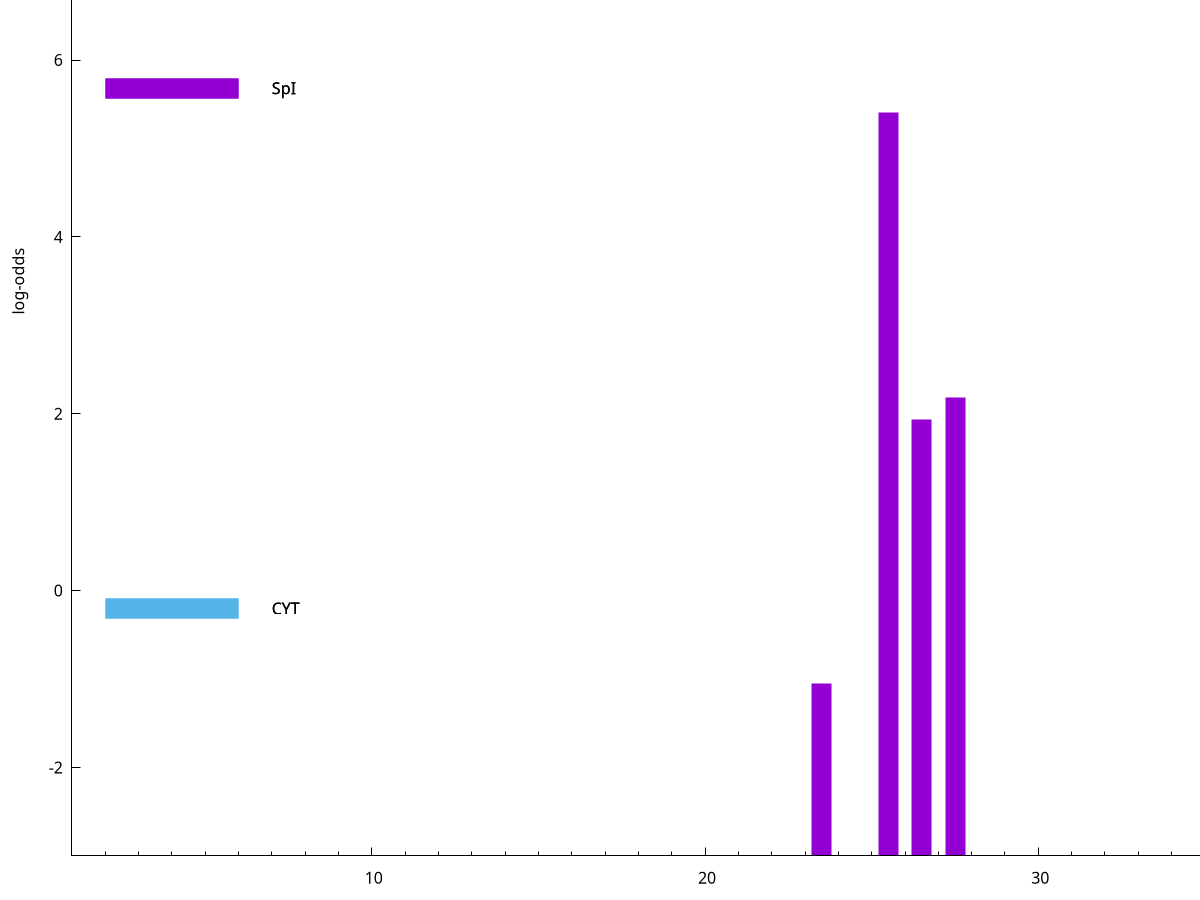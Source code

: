 set title "LipoP predictions for SRR3987128.gff"
set size 2., 1.4
set xrange [1:70] 
set mxtics 10
set yrange [-3:10]
set y2range [0:13]
set ylabel "log-odds"
set term postscript eps color solid "Helvetica" 30
set output "SRR3987128.gff38.eps"
set arrow from 2,5.68208 to 6,5.68208 nohead lt 1 lw 20
set label "SpI" at 7,5.68208
set arrow from 2,-0.200913 to 6,-0.200913 nohead lt 3 lw 20
set label "CYT" at 7,-0.200913
set arrow from 2,-0.200913 to 6,-0.200913 nohead lt 3 lw 20
set label "CYT" at 7,-0.200913
set arrow from 2,5.68208 to 6,5.68208 nohead lt 1 lw 20
set label "SpI" at 7,5.68208
# NOTE: The scores below are the log-odds scores with the threshold
# NOTE: subtracted (a hack to make gnuplot make the histogram all
# NOTE: look nice).
plot "-" axes x1y2 title "" with impulses lt 1 lw 20
25.500000 8.404400
27.500000 5.184040
26.500000 4.929360
23.500000 1.944520
e
exit
